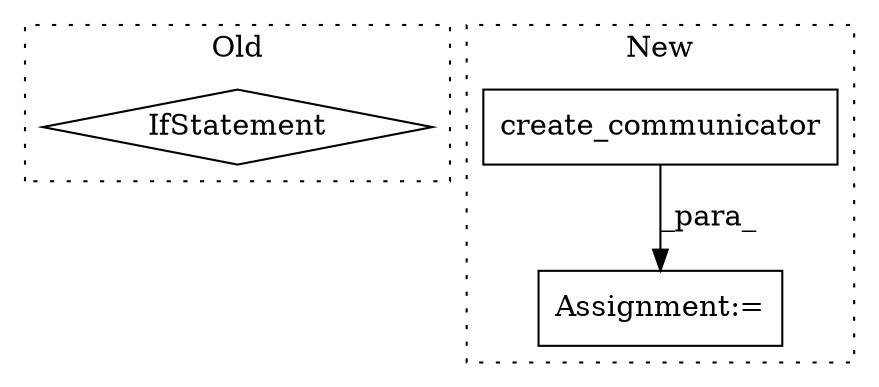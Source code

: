 digraph G {
subgraph cluster0 {
1 [label="IfStatement" a="25" s="6844" l="56" shape="diamond"];
label = "Old";
style="dotted";
}
subgraph cluster1 {
2 [label="create_communicator" a="32" s="2430" l="21" shape="box"];
3 [label="Assignment:=" a="7" s="3211" l="1" shape="box"];
label = "New";
style="dotted";
}
2 -> 3 [label="_para_"];
}